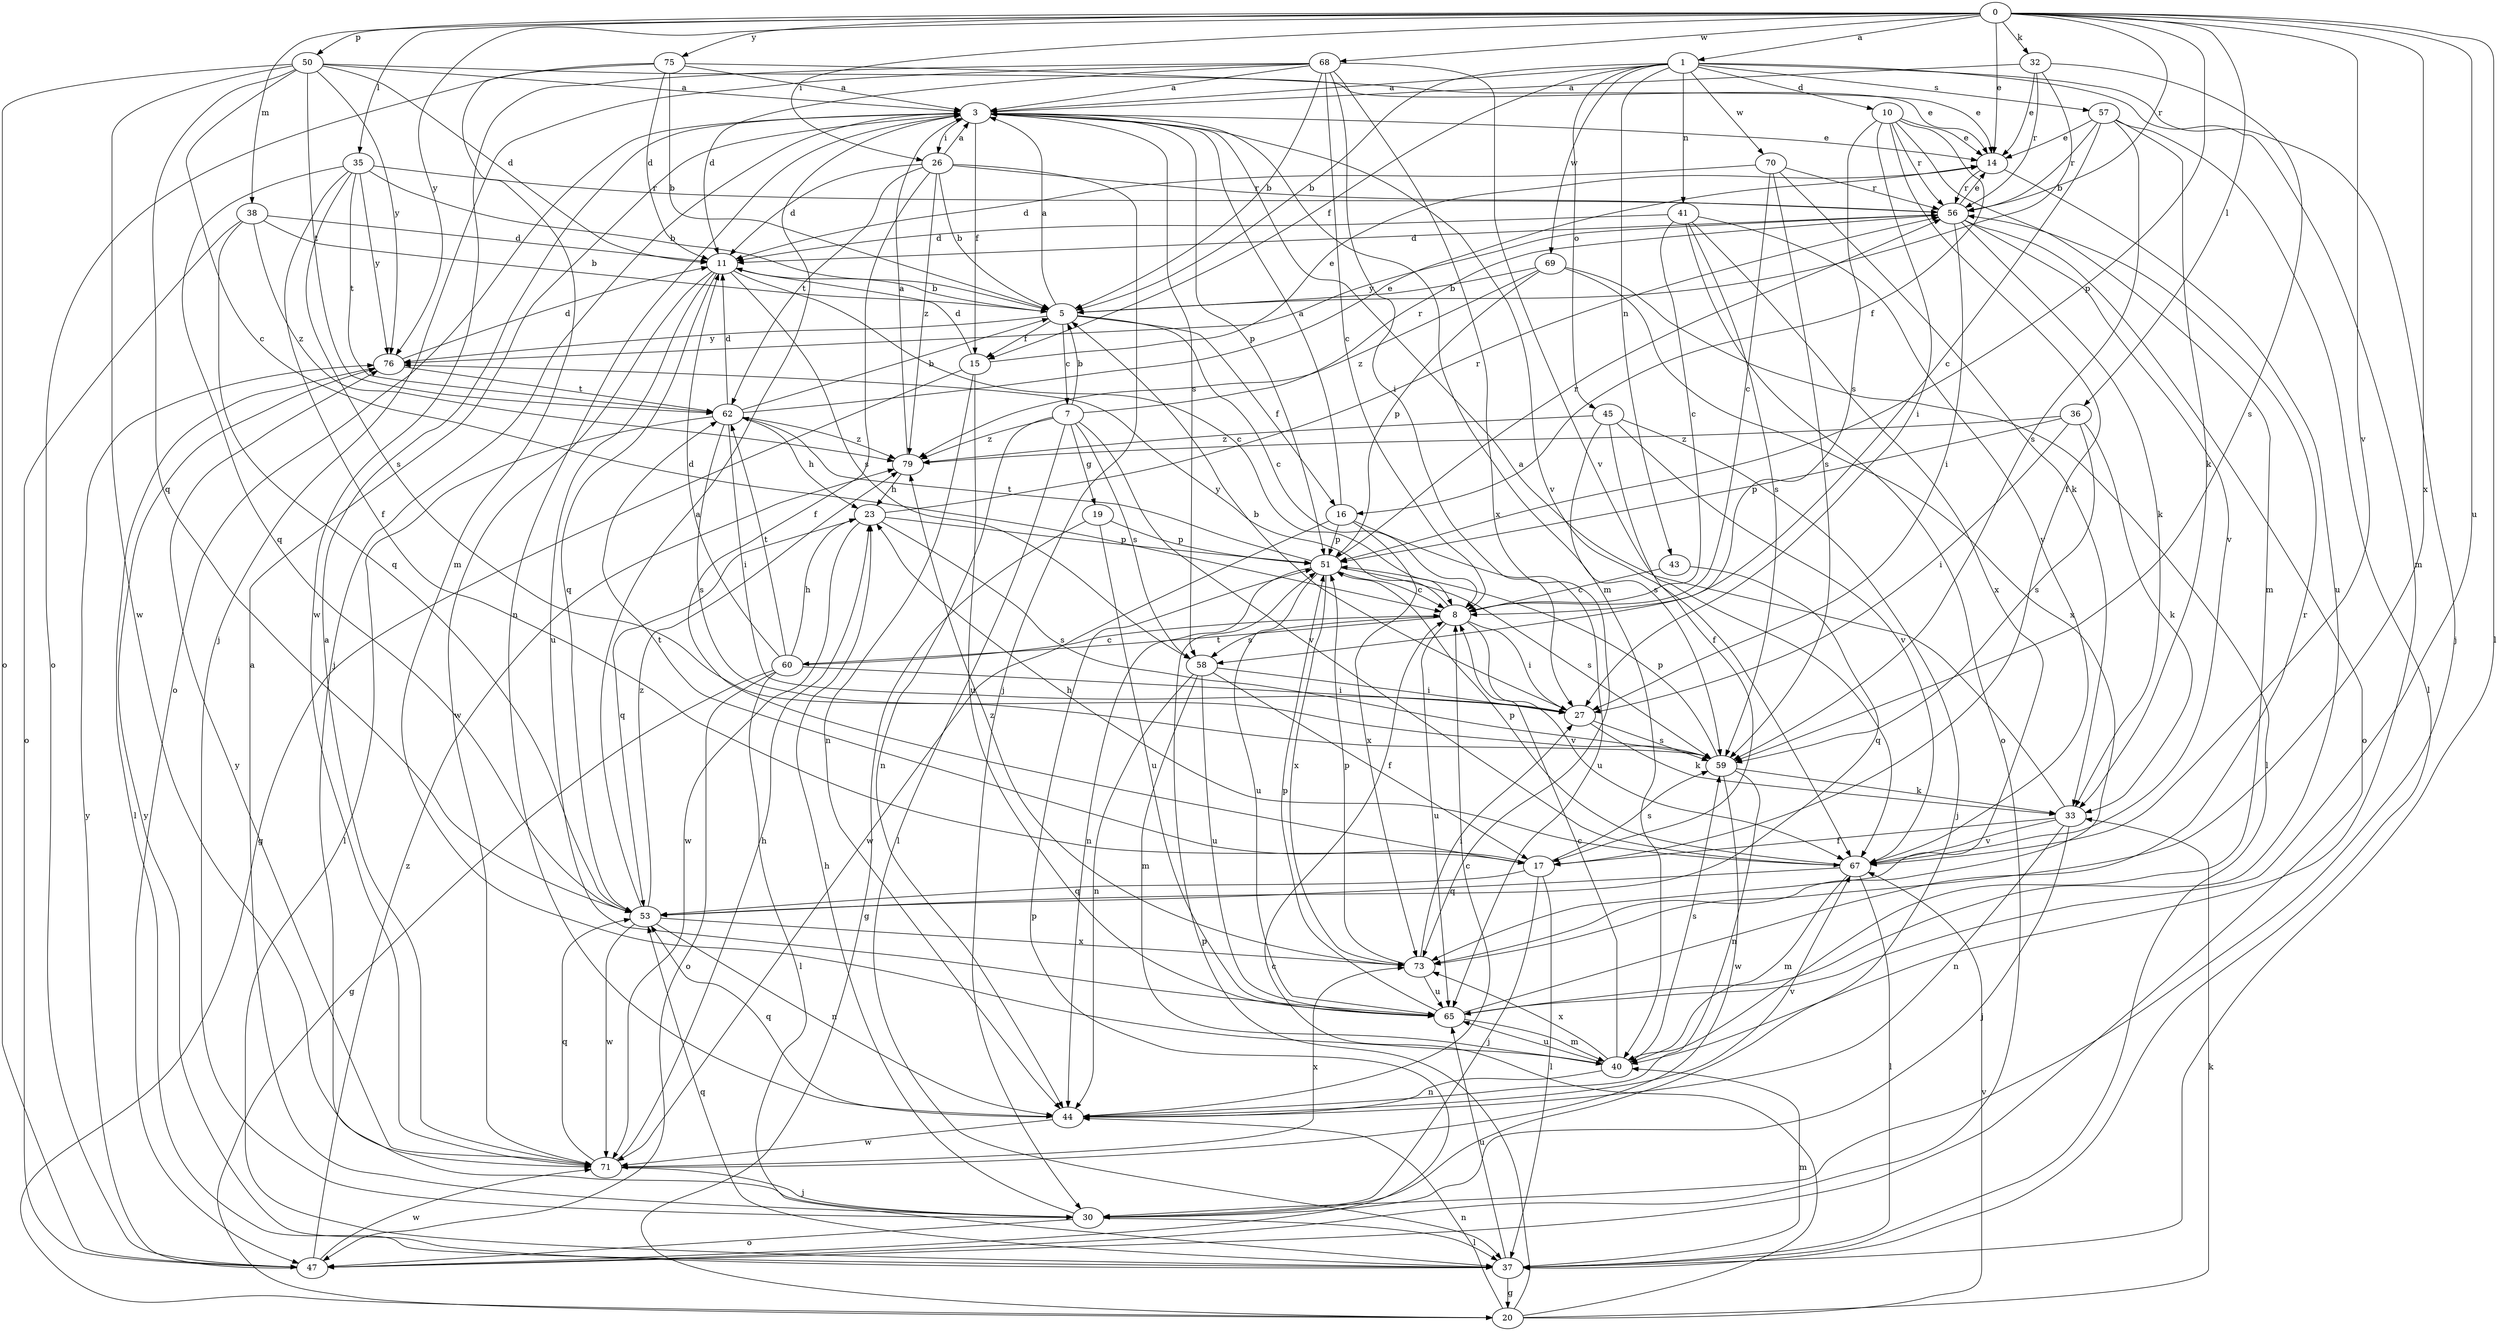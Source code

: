 strict digraph  {
0;
1;
3;
5;
7;
8;
10;
11;
14;
15;
16;
17;
19;
20;
23;
26;
27;
30;
32;
33;
35;
36;
37;
38;
40;
41;
43;
44;
45;
47;
50;
51;
53;
56;
57;
58;
59;
60;
62;
65;
67;
68;
69;
70;
71;
73;
75;
76;
79;
0 -> 1  [label=a];
0 -> 14  [label=e];
0 -> 26  [label=i];
0 -> 32  [label=k];
0 -> 35  [label=l];
0 -> 36  [label=l];
0 -> 37  [label=l];
0 -> 38  [label=m];
0 -> 50  [label=p];
0 -> 51  [label=p];
0 -> 56  [label=r];
0 -> 65  [label=u];
0 -> 67  [label=v];
0 -> 68  [label=w];
0 -> 73  [label=x];
0 -> 75  [label=y];
0 -> 76  [label=y];
1 -> 3  [label=a];
1 -> 5  [label=b];
1 -> 10  [label=d];
1 -> 15  [label=f];
1 -> 30  [label=j];
1 -> 40  [label=m];
1 -> 41  [label=n];
1 -> 43  [label=n];
1 -> 45  [label=o];
1 -> 57  [label=s];
1 -> 69  [label=w];
1 -> 70  [label=w];
3 -> 14  [label=e];
3 -> 15  [label=f];
3 -> 26  [label=i];
3 -> 30  [label=j];
3 -> 40  [label=m];
3 -> 44  [label=n];
3 -> 47  [label=o];
3 -> 51  [label=p];
3 -> 58  [label=s];
3 -> 67  [label=v];
5 -> 3  [label=a];
5 -> 7  [label=c];
5 -> 8  [label=c];
5 -> 15  [label=f];
5 -> 16  [label=f];
5 -> 76  [label=y];
7 -> 5  [label=b];
7 -> 19  [label=g];
7 -> 37  [label=l];
7 -> 44  [label=n];
7 -> 56  [label=r];
7 -> 58  [label=s];
7 -> 67  [label=v];
7 -> 79  [label=z];
8 -> 27  [label=i];
8 -> 58  [label=s];
8 -> 60  [label=t];
8 -> 65  [label=u];
8 -> 67  [label=v];
8 -> 76  [label=y];
10 -> 14  [label=e];
10 -> 16  [label=f];
10 -> 17  [label=f];
10 -> 27  [label=i];
10 -> 40  [label=m];
10 -> 56  [label=r];
10 -> 58  [label=s];
11 -> 5  [label=b];
11 -> 8  [label=c];
11 -> 53  [label=q];
11 -> 58  [label=s];
11 -> 65  [label=u];
11 -> 71  [label=w];
14 -> 56  [label=r];
14 -> 65  [label=u];
15 -> 11  [label=d];
15 -> 14  [label=e];
15 -> 20  [label=g];
15 -> 44  [label=n];
15 -> 65  [label=u];
16 -> 3  [label=a];
16 -> 51  [label=p];
16 -> 65  [label=u];
16 -> 71  [label=w];
16 -> 73  [label=x];
17 -> 30  [label=j];
17 -> 37  [label=l];
17 -> 53  [label=q];
17 -> 59  [label=s];
17 -> 62  [label=t];
19 -> 20  [label=g];
19 -> 51  [label=p];
19 -> 65  [label=u];
20 -> 8  [label=c];
20 -> 33  [label=k];
20 -> 44  [label=n];
20 -> 51  [label=p];
20 -> 67  [label=v];
23 -> 51  [label=p];
23 -> 53  [label=q];
23 -> 56  [label=r];
23 -> 59  [label=s];
23 -> 71  [label=w];
26 -> 3  [label=a];
26 -> 5  [label=b];
26 -> 11  [label=d];
26 -> 17  [label=f];
26 -> 30  [label=j];
26 -> 56  [label=r];
26 -> 62  [label=t];
26 -> 79  [label=z];
27 -> 5  [label=b];
27 -> 33  [label=k];
27 -> 59  [label=s];
30 -> 3  [label=a];
30 -> 23  [label=h];
30 -> 37  [label=l];
30 -> 47  [label=o];
32 -> 3  [label=a];
32 -> 5  [label=b];
32 -> 14  [label=e];
32 -> 56  [label=r];
32 -> 59  [label=s];
33 -> 3  [label=a];
33 -> 17  [label=f];
33 -> 30  [label=j];
33 -> 44  [label=n];
33 -> 67  [label=v];
35 -> 5  [label=b];
35 -> 17  [label=f];
35 -> 53  [label=q];
35 -> 56  [label=r];
35 -> 59  [label=s];
35 -> 62  [label=t];
35 -> 76  [label=y];
36 -> 27  [label=i];
36 -> 33  [label=k];
36 -> 51  [label=p];
36 -> 59  [label=s];
36 -> 79  [label=z];
37 -> 20  [label=g];
37 -> 40  [label=m];
37 -> 53  [label=q];
37 -> 65  [label=u];
37 -> 76  [label=y];
38 -> 5  [label=b];
38 -> 11  [label=d];
38 -> 47  [label=o];
38 -> 53  [label=q];
38 -> 79  [label=z];
40 -> 8  [label=c];
40 -> 44  [label=n];
40 -> 59  [label=s];
40 -> 65  [label=u];
40 -> 73  [label=x];
41 -> 8  [label=c];
41 -> 11  [label=d];
41 -> 47  [label=o];
41 -> 59  [label=s];
41 -> 67  [label=v];
41 -> 73  [label=x];
43 -> 8  [label=c];
43 -> 53  [label=q];
44 -> 8  [label=c];
44 -> 53  [label=q];
44 -> 67  [label=v];
44 -> 71  [label=w];
45 -> 17  [label=f];
45 -> 30  [label=j];
45 -> 59  [label=s];
45 -> 67  [label=v];
45 -> 79  [label=z];
47 -> 51  [label=p];
47 -> 71  [label=w];
47 -> 76  [label=y];
47 -> 79  [label=z];
50 -> 3  [label=a];
50 -> 8  [label=c];
50 -> 11  [label=d];
50 -> 14  [label=e];
50 -> 47  [label=o];
50 -> 53  [label=q];
50 -> 62  [label=t];
50 -> 71  [label=w];
50 -> 76  [label=y];
51 -> 8  [label=c];
51 -> 44  [label=n];
51 -> 56  [label=r];
51 -> 59  [label=s];
51 -> 62  [label=t];
51 -> 65  [label=u];
51 -> 73  [label=x];
53 -> 3  [label=a];
53 -> 44  [label=n];
53 -> 71  [label=w];
53 -> 73  [label=x];
53 -> 79  [label=z];
56 -> 11  [label=d];
56 -> 14  [label=e];
56 -> 27  [label=i];
56 -> 33  [label=k];
56 -> 47  [label=o];
56 -> 67  [label=v];
56 -> 76  [label=y];
57 -> 8  [label=c];
57 -> 14  [label=e];
57 -> 33  [label=k];
57 -> 37  [label=l];
57 -> 56  [label=r];
57 -> 59  [label=s];
58 -> 17  [label=f];
58 -> 27  [label=i];
58 -> 40  [label=m];
58 -> 44  [label=n];
58 -> 65  [label=u];
59 -> 33  [label=k];
59 -> 44  [label=n];
59 -> 51  [label=p];
59 -> 71  [label=w];
60 -> 8  [label=c];
60 -> 11  [label=d];
60 -> 20  [label=g];
60 -> 23  [label=h];
60 -> 27  [label=i];
60 -> 37  [label=l];
60 -> 47  [label=o];
60 -> 62  [label=t];
62 -> 5  [label=b];
62 -> 11  [label=d];
62 -> 14  [label=e];
62 -> 23  [label=h];
62 -> 27  [label=i];
62 -> 37  [label=l];
62 -> 59  [label=s];
62 -> 79  [label=z];
65 -> 40  [label=m];
65 -> 51  [label=p];
65 -> 56  [label=r];
67 -> 23  [label=h];
67 -> 37  [label=l];
67 -> 40  [label=m];
67 -> 51  [label=p];
67 -> 53  [label=q];
68 -> 3  [label=a];
68 -> 5  [label=b];
68 -> 8  [label=c];
68 -> 11  [label=d];
68 -> 27  [label=i];
68 -> 30  [label=j];
68 -> 67  [label=v];
68 -> 71  [label=w];
68 -> 73  [label=x];
69 -> 5  [label=b];
69 -> 37  [label=l];
69 -> 51  [label=p];
69 -> 73  [label=x];
69 -> 79  [label=z];
70 -> 8  [label=c];
70 -> 11  [label=d];
70 -> 33  [label=k];
70 -> 56  [label=r];
70 -> 59  [label=s];
71 -> 3  [label=a];
71 -> 23  [label=h];
71 -> 30  [label=j];
71 -> 53  [label=q];
71 -> 73  [label=x];
71 -> 76  [label=y];
73 -> 27  [label=i];
73 -> 51  [label=p];
73 -> 65  [label=u];
73 -> 79  [label=z];
75 -> 3  [label=a];
75 -> 5  [label=b];
75 -> 11  [label=d];
75 -> 14  [label=e];
75 -> 40  [label=m];
75 -> 47  [label=o];
76 -> 11  [label=d];
76 -> 37  [label=l];
76 -> 62  [label=t];
79 -> 3  [label=a];
79 -> 23  [label=h];
}
